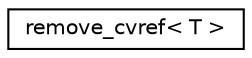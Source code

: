 digraph "Graphical Class Hierarchy"
{
  edge [fontname="Helvetica",fontsize="10",labelfontname="Helvetica",labelfontsize="10"];
  node [fontname="Helvetica",fontsize="10",shape=record];
  rankdir="LR";
  Node0 [label="remove_cvref\< T \>",height=0.2,width=0.4,color="black", fillcolor="white", style="filled",URL="$structremove__cvref.html"];
}
